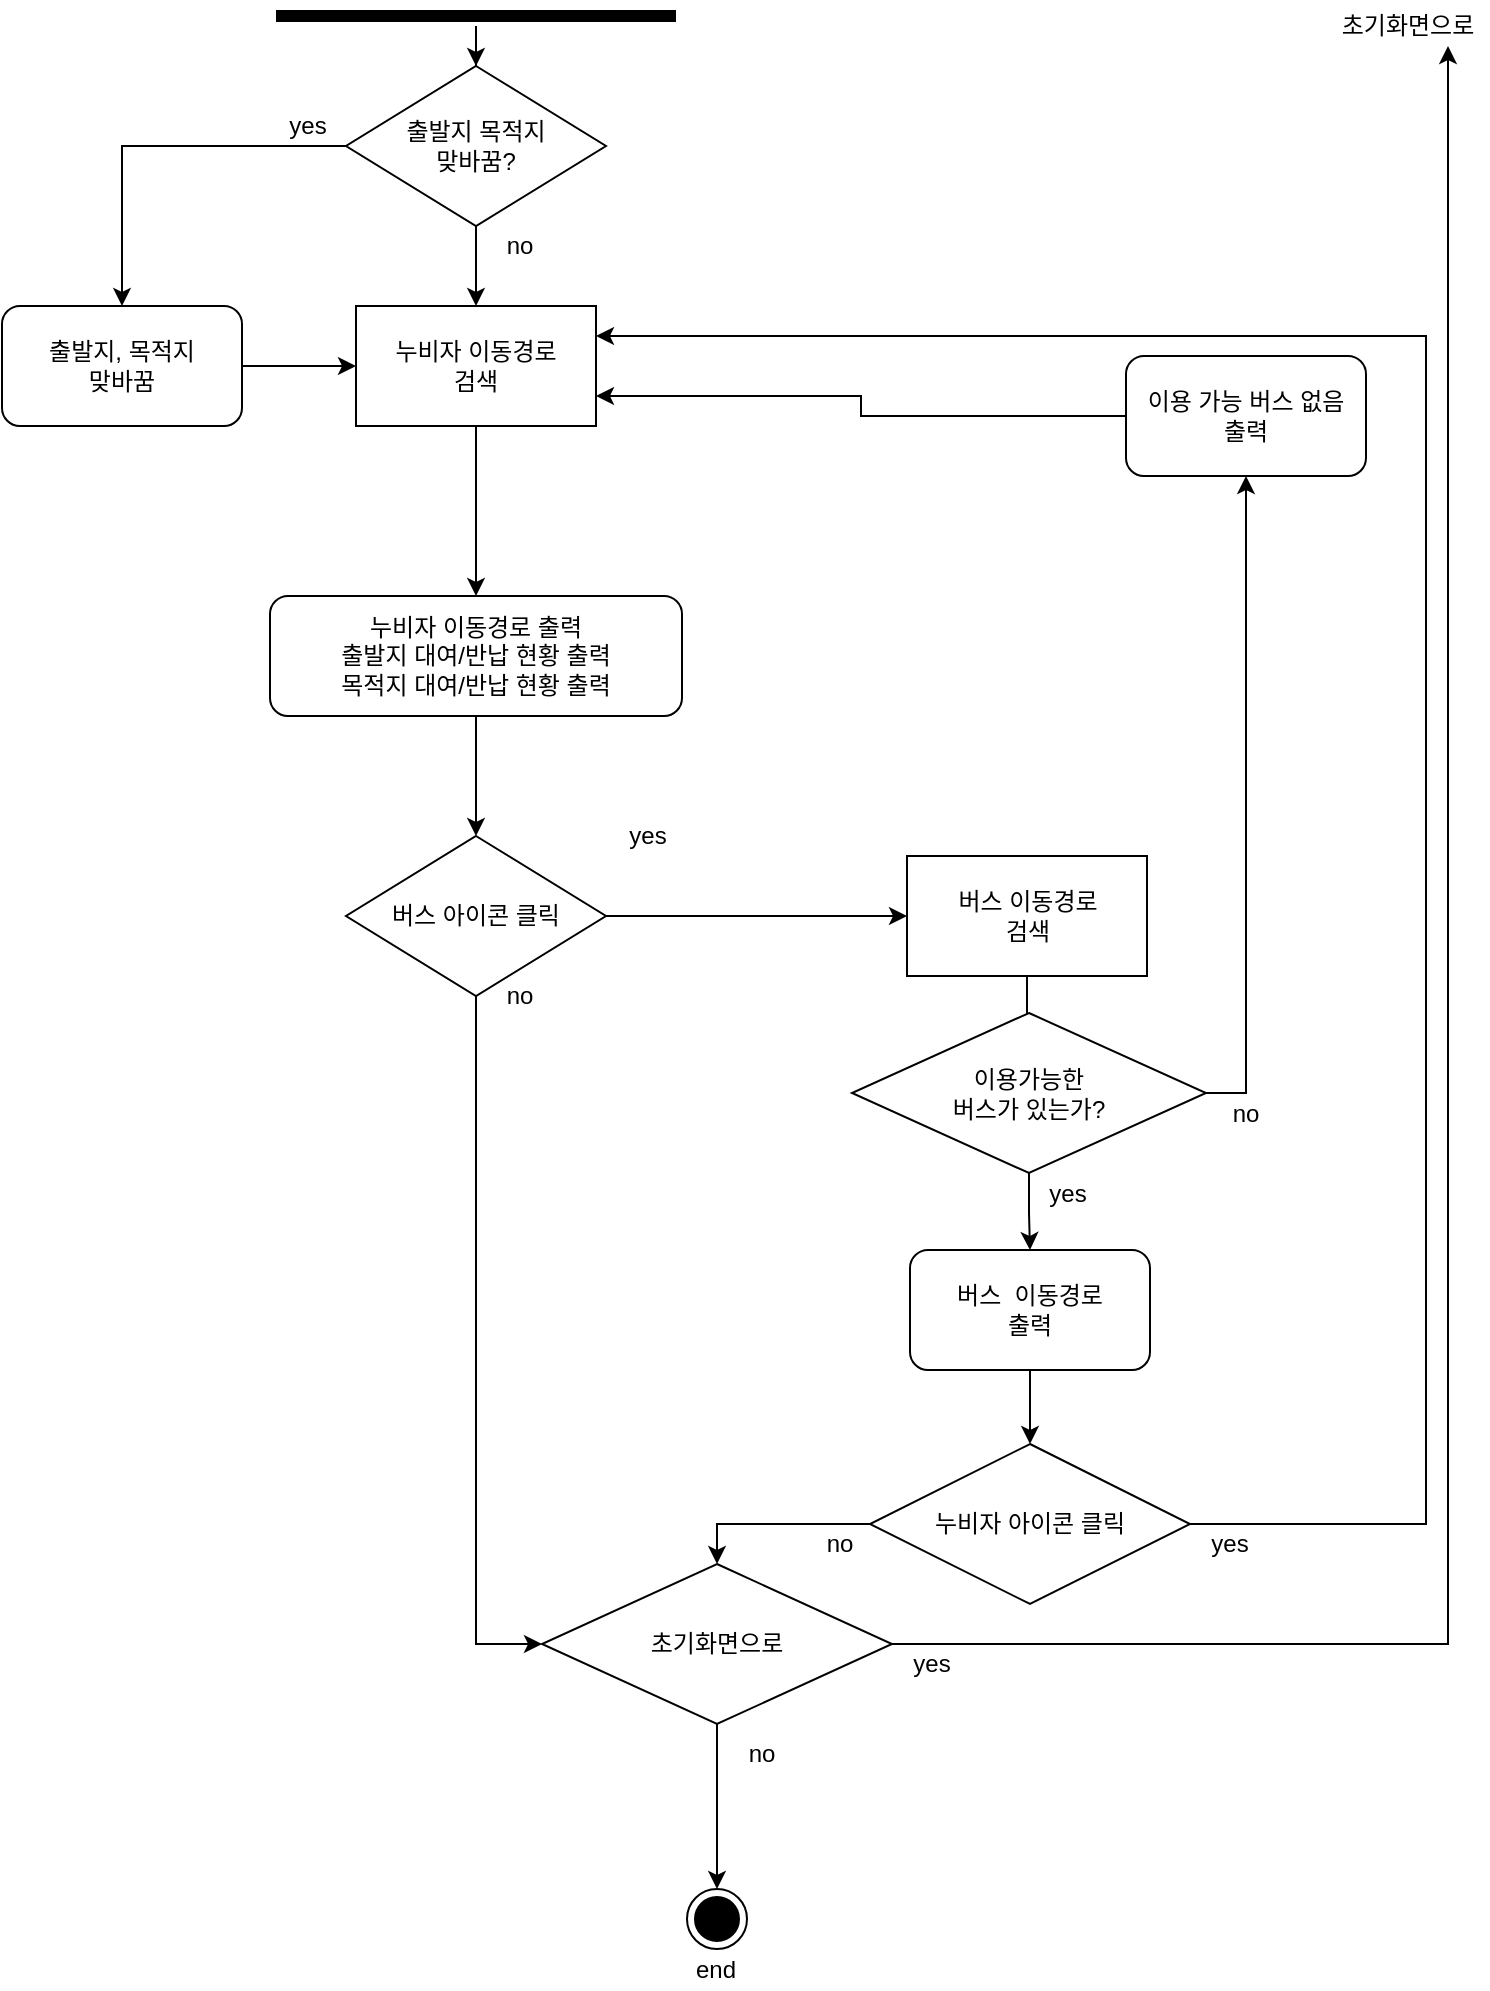 <mxfile version="12.2.3" type="device" pages="1"><diagram id="uqwhBEFuk2H2JZvvYOAM" name="Page-1"><mxGraphModel dx="1408" dy="-470" grid="1" gridSize="10" guides="1" tooltips="1" connect="1" arrows="1" fold="1" page="1" pageScale="1" pageWidth="827" pageHeight="1169" math="0" shadow="0"><root><mxCell id="0"/><mxCell id="1" parent="0"/><mxCell id="Ii9ju7ZapqsbBLG3MYsR-1" style="edgeStyle=orthogonalEdgeStyle;rounded=0;orthogonalLoop=1;jettySize=auto;html=1;entryX=0.5;entryY=0;entryDx=0;entryDy=0;strokeColor=#000000;exitX=0.5;exitY=1;exitDx=0;exitDy=0;" parent="1" source="Ii9ju7ZapqsbBLG3MYsR-14" target="Ii9ju7ZapqsbBLG3MYsR-5" edge="1"><mxGeometry relative="1" as="geometry"><mxPoint x="295.5" y="1250" as="sourcePoint"/><mxPoint x="295.333" y="1287.667" as="targetPoint"/></mxGeometry></mxCell><mxCell id="Ii9ju7ZapqsbBLG3MYsR-2" style="edgeStyle=orthogonalEdgeStyle;rounded=0;orthogonalLoop=1;jettySize=auto;html=1;strokeColor=#000000;" parent="1" source="Ii9ju7ZapqsbBLG3MYsR-3" target="Ii9ju7ZapqsbBLG3MYsR-27" edge="1"><mxGeometry relative="1" as="geometry"/></mxCell><mxCell id="Ii9ju7ZapqsbBLG3MYsR-3" value="" style="shape=line;html=1;strokeWidth=6;strokeColor=#000000;" parent="1" vertex="1"><mxGeometry x="194" y="1210" width="200" height="10" as="geometry"/></mxCell><mxCell id="Ii9ju7ZapqsbBLG3MYsR-4" style="edgeStyle=orthogonalEdgeStyle;rounded=0;orthogonalLoop=1;jettySize=auto;html=1;entryX=0.5;entryY=0;entryDx=0;entryDy=0;strokeColor=#000000;" parent="1" source="Ii9ju7ZapqsbBLG3MYsR-5" target="Ii9ju7ZapqsbBLG3MYsR-10" edge="1"><mxGeometry relative="1" as="geometry"/></mxCell><mxCell id="Ii9ju7ZapqsbBLG3MYsR-5" value="누비자 이동경로 출력&lt;br&gt;출발지 대여/반납 현황 출력&lt;br&gt;목적지 대여/반납 현황 출력" style="rounded=1;whiteSpace=wrap;html=1;" parent="1" vertex="1"><mxGeometry x="191" y="1505" width="206" height="60" as="geometry"/></mxCell><mxCell id="Ii9ju7ZapqsbBLG3MYsR-6" style="edgeStyle=orthogonalEdgeStyle;rounded=0;orthogonalLoop=1;jettySize=auto;html=1;entryX=0.5;entryY=0;entryDx=0;entryDy=0;strokeColor=#000000;" parent="1" source="Ii9ju7ZapqsbBLG3MYsR-7" target="Ii9ju7ZapqsbBLG3MYsR-13" edge="1"><mxGeometry relative="1" as="geometry"/></mxCell><mxCell id="Ii9ju7ZapqsbBLG3MYsR-7" value="버스&amp;nbsp; 이동경로&lt;br&gt;출력" style="rounded=1;whiteSpace=wrap;html=1;" parent="1" vertex="1"><mxGeometry x="511" y="1832" width="120" height="60" as="geometry"/></mxCell><mxCell id="Ii9ju7ZapqsbBLG3MYsR-8" style="edgeStyle=orthogonalEdgeStyle;rounded=0;orthogonalLoop=1;jettySize=auto;html=1;strokeColor=#000000;entryX=0;entryY=0.5;entryDx=0;entryDy=0;" parent="1" source="Ii9ju7ZapqsbBLG3MYsR-10" target="Ii9ju7ZapqsbBLG3MYsR-16" edge="1"><mxGeometry relative="1" as="geometry"><mxPoint x="510" y="1635" as="targetPoint"/></mxGeometry></mxCell><mxCell id="Ii9ju7ZapqsbBLG3MYsR-9" style="edgeStyle=orthogonalEdgeStyle;rounded=0;orthogonalLoop=1;jettySize=auto;html=1;entryX=0;entryY=0.5;entryDx=0;entryDy=0;" parent="1" source="Ii9ju7ZapqsbBLG3MYsR-10" target="Ii9ju7ZapqsbBLG3MYsR-18" edge="1"><mxGeometry relative="1" as="geometry"/></mxCell><mxCell id="Ii9ju7ZapqsbBLG3MYsR-10" value="버스 아이콘 클릭" style="rhombus;whiteSpace=wrap;html=1;strokeColor=#000000;" parent="1" vertex="1"><mxGeometry x="229" y="1625" width="130" height="80" as="geometry"/></mxCell><mxCell id="Ii9ju7ZapqsbBLG3MYsR-11" style="edgeStyle=orthogonalEdgeStyle;rounded=0;orthogonalLoop=1;jettySize=auto;html=1;entryX=0.5;entryY=0;entryDx=0;entryDy=0;exitX=0;exitY=0.5;exitDx=0;exitDy=0;" parent="1" source="Ii9ju7ZapqsbBLG3MYsR-13" target="Ii9ju7ZapqsbBLG3MYsR-18" edge="1"><mxGeometry relative="1" as="geometry"/></mxCell><mxCell id="Ii9ju7ZapqsbBLG3MYsR-12" style="edgeStyle=orthogonalEdgeStyle;rounded=0;orthogonalLoop=1;jettySize=auto;html=1;entryX=1;entryY=0.25;entryDx=0;entryDy=0;" parent="1" source="Ii9ju7ZapqsbBLG3MYsR-13" target="Ii9ju7ZapqsbBLG3MYsR-14" edge="1"><mxGeometry relative="1" as="geometry"><Array as="points"><mxPoint x="769" y="1969"/><mxPoint x="769" y="1375"/></Array></mxGeometry></mxCell><mxCell id="Ii9ju7ZapqsbBLG3MYsR-13" value="누비자 아이콘 클릭" style="rhombus;whiteSpace=wrap;html=1;strokeColor=#000000;" parent="1" vertex="1"><mxGeometry x="491" y="1929" width="160" height="80" as="geometry"/></mxCell><mxCell id="Ii9ju7ZapqsbBLG3MYsR-14" value="누비자 이동경로&lt;br&gt;검색" style="rounded=0;whiteSpace=wrap;html=1;strokeColor=#000000;" parent="1" vertex="1"><mxGeometry x="234" y="1360" width="120" height="60" as="geometry"/></mxCell><mxCell id="Ii9ju7ZapqsbBLG3MYsR-15" style="edgeStyle=orthogonalEdgeStyle;rounded=0;orthogonalLoop=1;jettySize=auto;html=1;entryX=0.5;entryY=0;entryDx=0;entryDy=0;" parent="1" source="Ii9ju7ZapqsbBLG3MYsR-16" target="Ii9ju7ZapqsbBLG3MYsR-36" edge="1"><mxGeometry relative="1" as="geometry"/></mxCell><mxCell id="Ii9ju7ZapqsbBLG3MYsR-16" value="버스 이동경로&lt;br&gt;검색" style="rounded=0;whiteSpace=wrap;html=1;strokeColor=#000000;" parent="1" vertex="1"><mxGeometry x="509.5" y="1635" width="120" height="60" as="geometry"/></mxCell><mxCell id="Ii9ju7ZapqsbBLG3MYsR-17" style="edgeStyle=orthogonalEdgeStyle;rounded=0;orthogonalLoop=1;jettySize=auto;html=1;strokeColor=#000000;entryX=0.5;entryY=0;entryDx=0;entryDy=0;" parent="1" source="Ii9ju7ZapqsbBLG3MYsR-18" target="Ii9ju7ZapqsbBLG3MYsR-19" edge="1"><mxGeometry relative="1" as="geometry"><mxPoint x="381.5" y="2370" as="targetPoint"/></mxGeometry></mxCell><mxCell id="25twD8Qc0UoO7U2T8Sws-2" style="edgeStyle=orthogonalEdgeStyle;rounded=0;orthogonalLoop=1;jettySize=auto;html=1;entryX=0.75;entryY=1;entryDx=0;entryDy=0;exitX=1;exitY=0.5;exitDx=0;exitDy=0;" edge="1" parent="1" source="Ii9ju7ZapqsbBLG3MYsR-18" target="25twD8Qc0UoO7U2T8Sws-3"><mxGeometry relative="1" as="geometry"><mxPoint x="780" y="1220" as="targetPoint"/><mxPoint x="502" y="2026" as="sourcePoint"/></mxGeometry></mxCell><mxCell id="Ii9ju7ZapqsbBLG3MYsR-18" value="초기화면으로" style="rhombus;whiteSpace=wrap;html=1;strokeColor=#000000;" parent="1" vertex="1"><mxGeometry x="327" y="1989" width="175" height="80" as="geometry"/></mxCell><mxCell id="Ii9ju7ZapqsbBLG3MYsR-19" value="" style="ellipse;html=1;shape=endState;fillColor=#000000;strokeColor=#000000;" parent="1" vertex="1"><mxGeometry x="399.5" y="2151.5" width="30" height="30" as="geometry"/></mxCell><mxCell id="Ii9ju7ZapqsbBLG3MYsR-20" value="yes" style="text;html=1;strokeColor=none;fillColor=none;align=center;verticalAlign=middle;whiteSpace=wrap;rounded=0;" parent="1" vertex="1"><mxGeometry x="651" y="1969" width="40" height="20" as="geometry"/></mxCell><mxCell id="Ii9ju7ZapqsbBLG3MYsR-21" value="yes" style="text;html=1;strokeColor=none;fillColor=none;align=center;verticalAlign=middle;whiteSpace=wrap;rounded=0;" parent="1" vertex="1"><mxGeometry x="502" y="2029" width="40" height="20" as="geometry"/></mxCell><mxCell id="Ii9ju7ZapqsbBLG3MYsR-22" value="yes" style="text;html=1;strokeColor=none;fillColor=none;align=center;verticalAlign=middle;whiteSpace=wrap;rounded=0;" parent="1" vertex="1"><mxGeometry x="359.5" y="1615" width="40" height="20" as="geometry"/></mxCell><mxCell id="Ii9ju7ZapqsbBLG3MYsR-23" value="no" style="text;html=1;strokeColor=none;fillColor=none;align=center;verticalAlign=middle;whiteSpace=wrap;rounded=0;" parent="1" vertex="1"><mxGeometry x="416.5" y="2074" width="40" height="20" as="geometry"/></mxCell><mxCell id="Ii9ju7ZapqsbBLG3MYsR-24" value="no" style="text;html=1;strokeColor=none;fillColor=none;align=center;verticalAlign=middle;whiteSpace=wrap;rounded=0;" parent="1" vertex="1"><mxGeometry x="295.5" y="1695" width="40" height="20" as="geometry"/></mxCell><mxCell id="Ii9ju7ZapqsbBLG3MYsR-25" style="edgeStyle=orthogonalEdgeStyle;rounded=0;orthogonalLoop=1;jettySize=auto;html=1;entryX=0.5;entryY=0;entryDx=0;entryDy=0;strokeColor=#000000;" parent="1" source="Ii9ju7ZapqsbBLG3MYsR-27" target="Ii9ju7ZapqsbBLG3MYsR-14" edge="1"><mxGeometry relative="1" as="geometry"/></mxCell><mxCell id="Ii9ju7ZapqsbBLG3MYsR-26" style="edgeStyle=orthogonalEdgeStyle;rounded=0;orthogonalLoop=1;jettySize=auto;html=1;entryX=0.5;entryY=0;entryDx=0;entryDy=0;strokeColor=#000000;" parent="1" source="Ii9ju7ZapqsbBLG3MYsR-27" target="Ii9ju7ZapqsbBLG3MYsR-29" edge="1"><mxGeometry relative="1" as="geometry"/></mxCell><mxCell id="Ii9ju7ZapqsbBLG3MYsR-27" value="출발지 목적지&lt;br&gt;맞바꿈?" style="rhombus;whiteSpace=wrap;html=1;strokeColor=#000000;" parent="1" vertex="1"><mxGeometry x="229" y="1240" width="130" height="80" as="geometry"/></mxCell><mxCell id="Ii9ju7ZapqsbBLG3MYsR-28" style="edgeStyle=orthogonalEdgeStyle;rounded=0;orthogonalLoop=1;jettySize=auto;html=1;entryX=0;entryY=0.5;entryDx=0;entryDy=0;strokeColor=#000000;" parent="1" source="Ii9ju7ZapqsbBLG3MYsR-29" target="Ii9ju7ZapqsbBLG3MYsR-14" edge="1"><mxGeometry relative="1" as="geometry"/></mxCell><mxCell id="Ii9ju7ZapqsbBLG3MYsR-29" value="출발지, 목적지&lt;br&gt;맞바꿈" style="rounded=1;whiteSpace=wrap;html=1;strokeColor=#000000;" parent="1" vertex="1"><mxGeometry x="57" y="1360" width="120" height="60" as="geometry"/></mxCell><mxCell id="Ii9ju7ZapqsbBLG3MYsR-30" value="end" style="text;html=1;strokeColor=none;fillColor=none;align=center;verticalAlign=middle;whiteSpace=wrap;rounded=0;" parent="1" vertex="1"><mxGeometry x="393.5" y="2181.5" width="40" height="20" as="geometry"/></mxCell><mxCell id="Ii9ju7ZapqsbBLG3MYsR-31" value="yes" style="text;html=1;strokeColor=none;fillColor=none;align=center;verticalAlign=middle;whiteSpace=wrap;rounded=0;" parent="1" vertex="1"><mxGeometry x="189.5" y="1260" width="40" height="20" as="geometry"/></mxCell><mxCell id="Ii9ju7ZapqsbBLG3MYsR-32" value="no" style="text;html=1;strokeColor=none;fillColor=none;align=center;verticalAlign=middle;whiteSpace=wrap;rounded=0;" parent="1" vertex="1"><mxGeometry x="295.5" y="1320" width="40" height="20" as="geometry"/></mxCell><mxCell id="Ii9ju7ZapqsbBLG3MYsR-33" value="no" style="text;html=1;strokeColor=none;fillColor=none;align=center;verticalAlign=middle;whiteSpace=wrap;rounded=0;" parent="1" vertex="1"><mxGeometry x="455.5" y="1969" width="40" height="20" as="geometry"/></mxCell><mxCell id="Ii9ju7ZapqsbBLG3MYsR-34" style="edgeStyle=orthogonalEdgeStyle;rounded=0;orthogonalLoop=1;jettySize=auto;html=1;entryX=0.5;entryY=0;entryDx=0;entryDy=0;" parent="1" source="Ii9ju7ZapqsbBLG3MYsR-36" target="Ii9ju7ZapqsbBLG3MYsR-7" edge="1"><mxGeometry relative="1" as="geometry"/></mxCell><mxCell id="Ii9ju7ZapqsbBLG3MYsR-35" style="edgeStyle=orthogonalEdgeStyle;rounded=0;orthogonalLoop=1;jettySize=auto;html=1;entryX=0.5;entryY=1;entryDx=0;entryDy=0;" parent="1" source="Ii9ju7ZapqsbBLG3MYsR-36" target="Ii9ju7ZapqsbBLG3MYsR-40" edge="1"><mxGeometry relative="1" as="geometry"><Array as="points"><mxPoint x="679" y="1696.5"/><mxPoint x="679" y="1475"/></Array></mxGeometry></mxCell><mxCell id="Ii9ju7ZapqsbBLG3MYsR-36" value="이용가능한 &lt;br&gt;버스가 있는가?" style="rhombus;whiteSpace=wrap;html=1;strokeColor=#000000;" parent="1" vertex="1"><mxGeometry x="482" y="1713.5" width="177" height="80" as="geometry"/></mxCell><mxCell id="Ii9ju7ZapqsbBLG3MYsR-37" value="yes" style="text;html=1;strokeColor=none;fillColor=none;align=center;verticalAlign=middle;whiteSpace=wrap;rounded=0;" parent="1" vertex="1"><mxGeometry x="570" y="1793.5" width="40" height="20" as="geometry"/></mxCell><mxCell id="Ii9ju7ZapqsbBLG3MYsR-38" value="no" style="text;html=1;strokeColor=none;fillColor=none;align=center;verticalAlign=middle;whiteSpace=wrap;rounded=0;" parent="1" vertex="1"><mxGeometry x="659" y="1753.5" width="40" height="20" as="geometry"/></mxCell><mxCell id="Ii9ju7ZapqsbBLG3MYsR-39" style="edgeStyle=orthogonalEdgeStyle;rounded=0;orthogonalLoop=1;jettySize=auto;html=1;entryX=1;entryY=0.75;entryDx=0;entryDy=0;" parent="1" source="Ii9ju7ZapqsbBLG3MYsR-40" target="Ii9ju7ZapqsbBLG3MYsR-14" edge="1"><mxGeometry relative="1" as="geometry"/></mxCell><mxCell id="Ii9ju7ZapqsbBLG3MYsR-40" value="이용 가능 버스 없음&lt;br&gt;출력" style="rounded=1;whiteSpace=wrap;html=1;" parent="1" vertex="1"><mxGeometry x="619" y="1385" width="120" height="60" as="geometry"/></mxCell><mxCell id="25twD8Qc0UoO7U2T8Sws-3" value="초기화면으로" style="text;html=1;strokeColor=none;fillColor=none;align=center;verticalAlign=middle;whiteSpace=wrap;rounded=0;" vertex="1" parent="1"><mxGeometry x="720" y="1210" width="80" height="20" as="geometry"/></mxCell></root></mxGraphModel></diagram></mxfile>